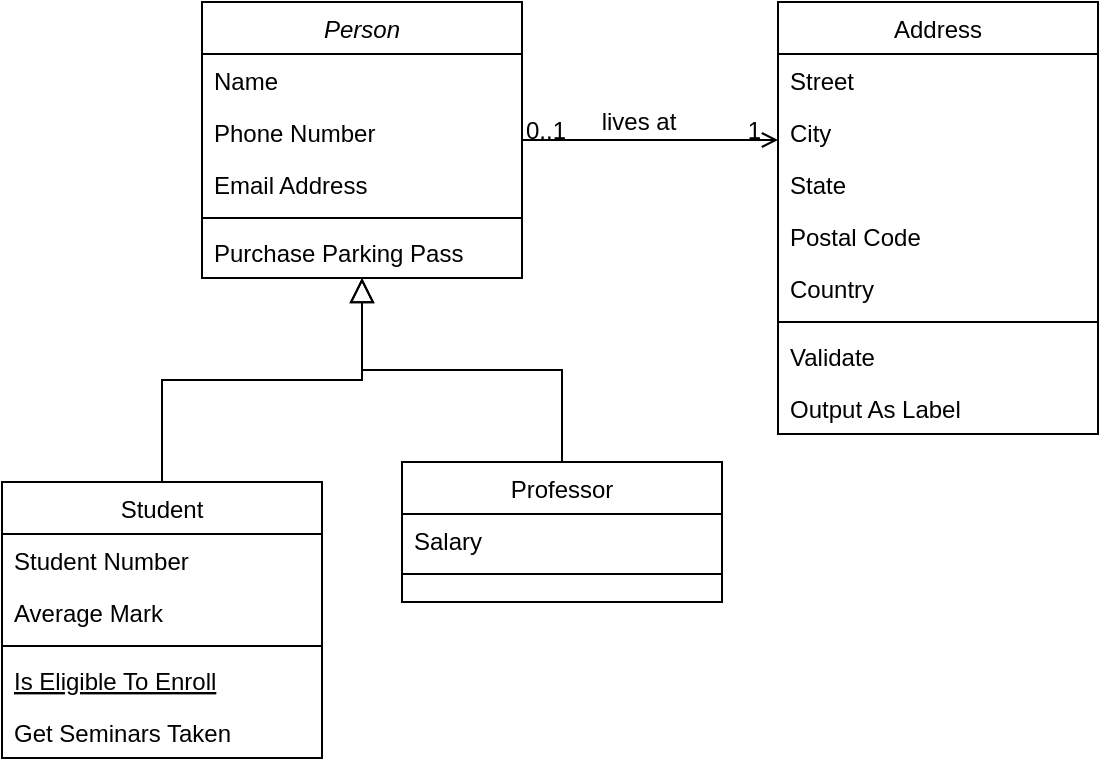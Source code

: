 <mxfile version="15.5.7" type="github" pages="5">
  <diagram id="C5RBs43oDa-KdzZeNtuy" name="Page-1">
    <mxGraphModel dx="868" dy="450" grid="1" gridSize="10" guides="1" tooltips="1" connect="1" arrows="1" fold="1" page="1" pageScale="1" pageWidth="827" pageHeight="1169" math="0" shadow="0">
      <root>
        <mxCell id="WIyWlLk6GJQsqaUBKTNV-0" />
        <mxCell id="WIyWlLk6GJQsqaUBKTNV-1" parent="WIyWlLk6GJQsqaUBKTNV-0" />
        <mxCell id="zkfFHV4jXpPFQw0GAbJ--0" value="Person" style="swimlane;fontStyle=2;align=center;verticalAlign=top;childLayout=stackLayout;horizontal=1;startSize=26;horizontalStack=0;resizeParent=1;resizeLast=0;collapsible=1;marginBottom=0;rounded=0;shadow=0;strokeWidth=1;" parent="WIyWlLk6GJQsqaUBKTNV-1" vertex="1">
          <mxGeometry x="220" y="120" width="160" height="138" as="geometry">
            <mxRectangle x="230" y="140" width="160" height="26" as="alternateBounds" />
          </mxGeometry>
        </mxCell>
        <mxCell id="zkfFHV4jXpPFQw0GAbJ--1" value="Name" style="text;align=left;verticalAlign=top;spacingLeft=4;spacingRight=4;overflow=hidden;rotatable=0;points=[[0,0.5],[1,0.5]];portConstraint=eastwest;" parent="zkfFHV4jXpPFQw0GAbJ--0" vertex="1">
          <mxGeometry y="26" width="160" height="26" as="geometry" />
        </mxCell>
        <mxCell id="zkfFHV4jXpPFQw0GAbJ--2" value="Phone Number" style="text;align=left;verticalAlign=top;spacingLeft=4;spacingRight=4;overflow=hidden;rotatable=0;points=[[0,0.5],[1,0.5]];portConstraint=eastwest;rounded=0;shadow=0;html=0;" parent="zkfFHV4jXpPFQw0GAbJ--0" vertex="1">
          <mxGeometry y="52" width="160" height="26" as="geometry" />
        </mxCell>
        <mxCell id="zkfFHV4jXpPFQw0GAbJ--3" value="Email Address" style="text;align=left;verticalAlign=top;spacingLeft=4;spacingRight=4;overflow=hidden;rotatable=0;points=[[0,0.5],[1,0.5]];portConstraint=eastwest;rounded=0;shadow=0;html=0;" parent="zkfFHV4jXpPFQw0GAbJ--0" vertex="1">
          <mxGeometry y="78" width="160" height="26" as="geometry" />
        </mxCell>
        <mxCell id="zkfFHV4jXpPFQw0GAbJ--4" value="" style="line;html=1;strokeWidth=1;align=left;verticalAlign=middle;spacingTop=-1;spacingLeft=3;spacingRight=3;rotatable=0;labelPosition=right;points=[];portConstraint=eastwest;" parent="zkfFHV4jXpPFQw0GAbJ--0" vertex="1">
          <mxGeometry y="104" width="160" height="8" as="geometry" />
        </mxCell>
        <mxCell id="zkfFHV4jXpPFQw0GAbJ--5" value="Purchase Parking Pass" style="text;align=left;verticalAlign=top;spacingLeft=4;spacingRight=4;overflow=hidden;rotatable=0;points=[[0,0.5],[1,0.5]];portConstraint=eastwest;" parent="zkfFHV4jXpPFQw0GAbJ--0" vertex="1">
          <mxGeometry y="112" width="160" height="26" as="geometry" />
        </mxCell>
        <mxCell id="zkfFHV4jXpPFQw0GAbJ--6" value="Student" style="swimlane;fontStyle=0;align=center;verticalAlign=top;childLayout=stackLayout;horizontal=1;startSize=26;horizontalStack=0;resizeParent=1;resizeLast=0;collapsible=1;marginBottom=0;rounded=0;shadow=0;strokeWidth=1;" parent="WIyWlLk6GJQsqaUBKTNV-1" vertex="1">
          <mxGeometry x="120" y="360" width="160" height="138" as="geometry">
            <mxRectangle x="130" y="380" width="160" height="26" as="alternateBounds" />
          </mxGeometry>
        </mxCell>
        <mxCell id="zkfFHV4jXpPFQw0GAbJ--7" value="Student Number" style="text;align=left;verticalAlign=top;spacingLeft=4;spacingRight=4;overflow=hidden;rotatable=0;points=[[0,0.5],[1,0.5]];portConstraint=eastwest;" parent="zkfFHV4jXpPFQw0GAbJ--6" vertex="1">
          <mxGeometry y="26" width="160" height="26" as="geometry" />
        </mxCell>
        <mxCell id="zkfFHV4jXpPFQw0GAbJ--8" value="Average Mark" style="text;align=left;verticalAlign=top;spacingLeft=4;spacingRight=4;overflow=hidden;rotatable=0;points=[[0,0.5],[1,0.5]];portConstraint=eastwest;rounded=0;shadow=0;html=0;" parent="zkfFHV4jXpPFQw0GAbJ--6" vertex="1">
          <mxGeometry y="52" width="160" height="26" as="geometry" />
        </mxCell>
        <mxCell id="zkfFHV4jXpPFQw0GAbJ--9" value="" style="line;html=1;strokeWidth=1;align=left;verticalAlign=middle;spacingTop=-1;spacingLeft=3;spacingRight=3;rotatable=0;labelPosition=right;points=[];portConstraint=eastwest;" parent="zkfFHV4jXpPFQw0GAbJ--6" vertex="1">
          <mxGeometry y="78" width="160" height="8" as="geometry" />
        </mxCell>
        <mxCell id="zkfFHV4jXpPFQw0GAbJ--10" value="Is Eligible To Enroll" style="text;align=left;verticalAlign=top;spacingLeft=4;spacingRight=4;overflow=hidden;rotatable=0;points=[[0,0.5],[1,0.5]];portConstraint=eastwest;fontStyle=4" parent="zkfFHV4jXpPFQw0GAbJ--6" vertex="1">
          <mxGeometry y="86" width="160" height="26" as="geometry" />
        </mxCell>
        <mxCell id="zkfFHV4jXpPFQw0GAbJ--11" value="Get Seminars Taken" style="text;align=left;verticalAlign=top;spacingLeft=4;spacingRight=4;overflow=hidden;rotatable=0;points=[[0,0.5],[1,0.5]];portConstraint=eastwest;" parent="zkfFHV4jXpPFQw0GAbJ--6" vertex="1">
          <mxGeometry y="112" width="160" height="26" as="geometry" />
        </mxCell>
        <mxCell id="zkfFHV4jXpPFQw0GAbJ--12" value="" style="endArrow=block;endSize=10;endFill=0;shadow=0;strokeWidth=1;rounded=0;edgeStyle=elbowEdgeStyle;elbow=vertical;" parent="WIyWlLk6GJQsqaUBKTNV-1" source="zkfFHV4jXpPFQw0GAbJ--6" target="zkfFHV4jXpPFQw0GAbJ--0" edge="1">
          <mxGeometry width="160" relative="1" as="geometry">
            <mxPoint x="200" y="203" as="sourcePoint" />
            <mxPoint x="200" y="203" as="targetPoint" />
          </mxGeometry>
        </mxCell>
        <mxCell id="zkfFHV4jXpPFQw0GAbJ--13" value="Professor" style="swimlane;fontStyle=0;align=center;verticalAlign=top;childLayout=stackLayout;horizontal=1;startSize=26;horizontalStack=0;resizeParent=1;resizeLast=0;collapsible=1;marginBottom=0;rounded=0;shadow=0;strokeWidth=1;" parent="WIyWlLk6GJQsqaUBKTNV-1" vertex="1">
          <mxGeometry x="320" y="350" width="160" height="70" as="geometry">
            <mxRectangle x="340" y="380" width="170" height="26" as="alternateBounds" />
          </mxGeometry>
        </mxCell>
        <mxCell id="zkfFHV4jXpPFQw0GAbJ--14" value="Salary" style="text;align=left;verticalAlign=top;spacingLeft=4;spacingRight=4;overflow=hidden;rotatable=0;points=[[0,0.5],[1,0.5]];portConstraint=eastwest;" parent="zkfFHV4jXpPFQw0GAbJ--13" vertex="1">
          <mxGeometry y="26" width="160" height="26" as="geometry" />
        </mxCell>
        <mxCell id="zkfFHV4jXpPFQw0GAbJ--15" value="" style="line;html=1;strokeWidth=1;align=left;verticalAlign=middle;spacingTop=-1;spacingLeft=3;spacingRight=3;rotatable=0;labelPosition=right;points=[];portConstraint=eastwest;" parent="zkfFHV4jXpPFQw0GAbJ--13" vertex="1">
          <mxGeometry y="52" width="160" height="8" as="geometry" />
        </mxCell>
        <mxCell id="zkfFHV4jXpPFQw0GAbJ--16" value="" style="endArrow=block;endSize=10;endFill=0;shadow=0;strokeWidth=1;rounded=0;edgeStyle=elbowEdgeStyle;elbow=vertical;" parent="WIyWlLk6GJQsqaUBKTNV-1" source="zkfFHV4jXpPFQw0GAbJ--13" target="zkfFHV4jXpPFQw0GAbJ--0" edge="1">
          <mxGeometry width="160" relative="1" as="geometry">
            <mxPoint x="210" y="373" as="sourcePoint" />
            <mxPoint x="310" y="271" as="targetPoint" />
          </mxGeometry>
        </mxCell>
        <mxCell id="zkfFHV4jXpPFQw0GAbJ--17" value="Address" style="swimlane;fontStyle=0;align=center;verticalAlign=top;childLayout=stackLayout;horizontal=1;startSize=26;horizontalStack=0;resizeParent=1;resizeLast=0;collapsible=1;marginBottom=0;rounded=0;shadow=0;strokeWidth=1;" parent="WIyWlLk6GJQsqaUBKTNV-1" vertex="1">
          <mxGeometry x="508" y="120" width="160" height="216" as="geometry">
            <mxRectangle x="550" y="140" width="160" height="26" as="alternateBounds" />
          </mxGeometry>
        </mxCell>
        <mxCell id="zkfFHV4jXpPFQw0GAbJ--18" value="Street" style="text;align=left;verticalAlign=top;spacingLeft=4;spacingRight=4;overflow=hidden;rotatable=0;points=[[0,0.5],[1,0.5]];portConstraint=eastwest;" parent="zkfFHV4jXpPFQw0GAbJ--17" vertex="1">
          <mxGeometry y="26" width="160" height="26" as="geometry" />
        </mxCell>
        <mxCell id="zkfFHV4jXpPFQw0GAbJ--19" value="City" style="text;align=left;verticalAlign=top;spacingLeft=4;spacingRight=4;overflow=hidden;rotatable=0;points=[[0,0.5],[1,0.5]];portConstraint=eastwest;rounded=0;shadow=0;html=0;" parent="zkfFHV4jXpPFQw0GAbJ--17" vertex="1">
          <mxGeometry y="52" width="160" height="26" as="geometry" />
        </mxCell>
        <mxCell id="zkfFHV4jXpPFQw0GAbJ--20" value="State" style="text;align=left;verticalAlign=top;spacingLeft=4;spacingRight=4;overflow=hidden;rotatable=0;points=[[0,0.5],[1,0.5]];portConstraint=eastwest;rounded=0;shadow=0;html=0;" parent="zkfFHV4jXpPFQw0GAbJ--17" vertex="1">
          <mxGeometry y="78" width="160" height="26" as="geometry" />
        </mxCell>
        <mxCell id="zkfFHV4jXpPFQw0GAbJ--21" value="Postal Code" style="text;align=left;verticalAlign=top;spacingLeft=4;spacingRight=4;overflow=hidden;rotatable=0;points=[[0,0.5],[1,0.5]];portConstraint=eastwest;rounded=0;shadow=0;html=0;" parent="zkfFHV4jXpPFQw0GAbJ--17" vertex="1">
          <mxGeometry y="104" width="160" height="26" as="geometry" />
        </mxCell>
        <mxCell id="zkfFHV4jXpPFQw0GAbJ--22" value="Country" style="text;align=left;verticalAlign=top;spacingLeft=4;spacingRight=4;overflow=hidden;rotatable=0;points=[[0,0.5],[1,0.5]];portConstraint=eastwest;rounded=0;shadow=0;html=0;" parent="zkfFHV4jXpPFQw0GAbJ--17" vertex="1">
          <mxGeometry y="130" width="160" height="26" as="geometry" />
        </mxCell>
        <mxCell id="zkfFHV4jXpPFQw0GAbJ--23" value="" style="line;html=1;strokeWidth=1;align=left;verticalAlign=middle;spacingTop=-1;spacingLeft=3;spacingRight=3;rotatable=0;labelPosition=right;points=[];portConstraint=eastwest;" parent="zkfFHV4jXpPFQw0GAbJ--17" vertex="1">
          <mxGeometry y="156" width="160" height="8" as="geometry" />
        </mxCell>
        <mxCell id="zkfFHV4jXpPFQw0GAbJ--24" value="Validate" style="text;align=left;verticalAlign=top;spacingLeft=4;spacingRight=4;overflow=hidden;rotatable=0;points=[[0,0.5],[1,0.5]];portConstraint=eastwest;" parent="zkfFHV4jXpPFQw0GAbJ--17" vertex="1">
          <mxGeometry y="164" width="160" height="26" as="geometry" />
        </mxCell>
        <mxCell id="zkfFHV4jXpPFQw0GAbJ--25" value="Output As Label" style="text;align=left;verticalAlign=top;spacingLeft=4;spacingRight=4;overflow=hidden;rotatable=0;points=[[0,0.5],[1,0.5]];portConstraint=eastwest;" parent="zkfFHV4jXpPFQw0GAbJ--17" vertex="1">
          <mxGeometry y="190" width="160" height="26" as="geometry" />
        </mxCell>
        <mxCell id="zkfFHV4jXpPFQw0GAbJ--26" value="" style="endArrow=open;shadow=0;strokeWidth=1;rounded=0;endFill=1;edgeStyle=elbowEdgeStyle;elbow=vertical;" parent="WIyWlLk6GJQsqaUBKTNV-1" source="zkfFHV4jXpPFQw0GAbJ--0" target="zkfFHV4jXpPFQw0GAbJ--17" edge="1">
          <mxGeometry x="0.5" y="41" relative="1" as="geometry">
            <mxPoint x="380" y="192" as="sourcePoint" />
            <mxPoint x="540" y="192" as="targetPoint" />
            <mxPoint x="-40" y="32" as="offset" />
          </mxGeometry>
        </mxCell>
        <mxCell id="zkfFHV4jXpPFQw0GAbJ--27" value="0..1" style="resizable=0;align=left;verticalAlign=bottom;labelBackgroundColor=none;fontSize=12;" parent="zkfFHV4jXpPFQw0GAbJ--26" connectable="0" vertex="1">
          <mxGeometry x="-1" relative="1" as="geometry">
            <mxPoint y="4" as="offset" />
          </mxGeometry>
        </mxCell>
        <mxCell id="zkfFHV4jXpPFQw0GAbJ--28" value="1" style="resizable=0;align=right;verticalAlign=bottom;labelBackgroundColor=none;fontSize=12;" parent="zkfFHV4jXpPFQw0GAbJ--26" connectable="0" vertex="1">
          <mxGeometry x="1" relative="1" as="geometry">
            <mxPoint x="-7" y="4" as="offset" />
          </mxGeometry>
        </mxCell>
        <mxCell id="zkfFHV4jXpPFQw0GAbJ--29" value="lives at" style="text;html=1;resizable=0;points=[];;align=center;verticalAlign=middle;labelBackgroundColor=none;rounded=0;shadow=0;strokeWidth=1;fontSize=12;" parent="zkfFHV4jXpPFQw0GAbJ--26" vertex="1" connectable="0">
          <mxGeometry x="0.5" y="49" relative="1" as="geometry">
            <mxPoint x="-38" y="40" as="offset" />
          </mxGeometry>
        </mxCell>
      </root>
    </mxGraphModel>
  </diagram>
  <diagram id="a9kGSJYgxwQCSWXo4pwc" name="DESPLAZAMIENTO ENTRE 2 PUNTOS">
    <mxGraphModel dx="1680" dy="450" grid="1" gridSize="10" guides="1" tooltips="1" connect="1" arrows="1" fold="1" page="1" pageScale="1" pageWidth="827" pageHeight="1169" math="0" shadow="0">
      <root>
        <mxCell id="SuKJYPEuC0iPRnV6mOwe-0" />
        <mxCell id="SuKJYPEuC0iPRnV6mOwe-1" parent="SuKJYPEuC0iPRnV6mOwe-0" />
        <mxCell id="SuKJYPEuC0iPRnV6mOwe-5" value="" style="edgeStyle=orthogonalEdgeStyle;rounded=0;orthogonalLoop=1;jettySize=auto;html=1;" edge="1" parent="SuKJYPEuC0iPRnV6mOwe-1" source="SuKJYPEuC0iPRnV6mOwe-3" target="SuKJYPEuC0iPRnV6mOwe-4">
          <mxGeometry relative="1" as="geometry" />
        </mxCell>
        <mxCell id="SuKJYPEuC0iPRnV6mOwe-3" value="Desplazamiento entre 2 puntos" style="ellipse;whiteSpace=wrap;html=1;" vertex="1" parent="SuKJYPEuC0iPRnV6mOwe-1">
          <mxGeometry x="354" y="250" width="120" height="80" as="geometry" />
        </mxCell>
        <mxCell id="SuKJYPEuC0iPRnV6mOwe-9" value="" style="edgeStyle=orthogonalEdgeStyle;rounded=0;orthogonalLoop=1;jettySize=auto;html=1;" edge="1" parent="SuKJYPEuC0iPRnV6mOwe-1" source="SuKJYPEuC0iPRnV6mOwe-4">
          <mxGeometry relative="1" as="geometry">
            <mxPoint x="414" y="510" as="targetPoint" />
            <Array as="points">
              <mxPoint x="414" y="500" />
              <mxPoint x="414" y="500" />
            </Array>
          </mxGeometry>
        </mxCell>
        <mxCell id="SuKJYPEuC0iPRnV6mOwe-4" value="Buscar la ruta por google maps" style="shape=parallelogram;perimeter=parallelogramPerimeter;whiteSpace=wrap;html=1;fixedSize=1;" vertex="1" parent="SuKJYPEuC0iPRnV6mOwe-1">
          <mxGeometry x="293" y="380" width="242" height="80" as="geometry" />
        </mxCell>
        <mxCell id="SuKJYPEuC0iPRnV6mOwe-11" value="" style="edgeStyle=orthogonalEdgeStyle;rounded=0;orthogonalLoop=1;jettySize=auto;html=1;strokeColor=default;exitX=1;exitY=0.5;exitDx=0;exitDy=0;" edge="1" parent="SuKJYPEuC0iPRnV6mOwe-1" source="4g9oOpW-LsOW5fZ3vZNe-14">
          <mxGeometry relative="1" as="geometry">
            <mxPoint x="508.429" y="959.5" as="sourcePoint" />
            <mxPoint x="666" y="959.5" as="targetPoint" />
            <Array as="points">
              <mxPoint x="576" y="960" />
            </Array>
          </mxGeometry>
        </mxCell>
        <mxCell id="FzpXAM57OUHYjWY2UbxH-19" value="" style="edgeStyle=orthogonalEdgeStyle;rounded=0;orthogonalLoop=1;jettySize=auto;html=1;" edge="1" parent="SuKJYPEuC0iPRnV6mOwe-1" target="FzpXAM57OUHYjWY2UbxH-18">
          <mxGeometry relative="1" as="geometry">
            <mxPoint x="360" y="960" as="sourcePoint" />
            <Array as="points">
              <mxPoint x="330" y="960" />
              <mxPoint x="330" y="960" />
            </Array>
          </mxGeometry>
        </mxCell>
        <mxCell id="SuKJYPEuC0iPRnV6mOwe-10" value="Caminar hacia la estacion&amp;nbsp;" style="whiteSpace=wrap;html=1;" vertex="1" parent="SuKJYPEuC0iPRnV6mOwe-1">
          <mxGeometry x="666" y="930" width="124" height="60" as="geometry" />
        </mxCell>
        <mxCell id="SuKJYPEuC0iPRnV6mOwe-12" value="Si" style="text;html=1;align=center;verticalAlign=middle;resizable=0;points=[];autosize=1;strokeColor=none;fillColor=none;" vertex="1" parent="SuKJYPEuC0iPRnV6mOwe-1">
          <mxGeometry x="535" y="940" width="30" height="20" as="geometry" />
        </mxCell>
        <mxCell id="FzpXAM57OUHYjWY2UbxH-9" value="" style="edgeStyle=orthogonalEdgeStyle;rounded=0;orthogonalLoop=1;jettySize=auto;html=1;" edge="1" parent="SuKJYPEuC0iPRnV6mOwe-1" source="FzpXAM57OUHYjWY2UbxH-0" target="FzpXAM57OUHYjWY2UbxH-8">
          <mxGeometry relative="1" as="geometry" />
        </mxCell>
        <mxCell id="FzpXAM57OUHYjWY2UbxH-12" value="" style="edgeStyle=orthogonalEdgeStyle;rounded=0;orthogonalLoop=1;jettySize=auto;html=1;" edge="1" parent="SuKJYPEuC0iPRnV6mOwe-1" source="FzpXAM57OUHYjWY2UbxH-0">
          <mxGeometry relative="1" as="geometry">
            <mxPoint x="414" y="650" as="targetPoint" />
          </mxGeometry>
        </mxCell>
        <mxCell id="FzpXAM57OUHYjWY2UbxH-0" value="Es la ruta con menos semafos?" style="whiteSpace=wrap;html=1;" vertex="1" parent="SuKJYPEuC0iPRnV6mOwe-1">
          <mxGeometry x="354" y="510" width="120" height="60" as="geometry" />
        </mxCell>
        <mxCell id="FzpXAM57OUHYjWY2UbxH-4" style="edgeStyle=orthogonalEdgeStyle;rounded=0;orthogonalLoop=1;jettySize=auto;html=1;exitX=0.442;exitY=0.983;exitDx=0;exitDy=0;exitPerimeter=0;" edge="1" parent="SuKJYPEuC0iPRnV6mOwe-1" source="SuKJYPEuC0iPRnV6mOwe-10" target="4g9oOpW-LsOW5fZ3vZNe-5">
          <mxGeometry relative="1" as="geometry">
            <mxPoint x="470" y="1085" as="targetPoint" />
            <Array as="points">
              <mxPoint x="728" y="1125" />
            </Array>
          </mxGeometry>
        </mxCell>
        <mxCell id="FzpXAM57OUHYjWY2UbxH-13" style="edgeStyle=orthogonalEdgeStyle;rounded=0;orthogonalLoop=1;jettySize=auto;html=1;" edge="1" parent="SuKJYPEuC0iPRnV6mOwe-1" source="FzpXAM57OUHYjWY2UbxH-8">
          <mxGeometry relative="1" as="geometry">
            <mxPoint x="420" y="620" as="targetPoint" />
            <Array as="points">
              <mxPoint x="720" y="620" />
            </Array>
          </mxGeometry>
        </mxCell>
        <mxCell id="FzpXAM57OUHYjWY2UbxH-8" value="La ruta alterna tiene menos semaforos" style="whiteSpace=wrap;html=1;" vertex="1" parent="SuKJYPEuC0iPRnV6mOwe-1">
          <mxGeometry x="660" y="510" width="120" height="60" as="geometry" />
        </mxCell>
        <mxCell id="FzpXAM57OUHYjWY2UbxH-10" value="No" style="text;html=1;align=center;verticalAlign=middle;resizable=0;points=[];autosize=1;strokeColor=none;fillColor=none;" vertex="1" parent="SuKJYPEuC0iPRnV6mOwe-1">
          <mxGeometry x="550" y="520" width="30" height="20" as="geometry" />
        </mxCell>
        <mxCell id="FzpXAM57OUHYjWY2UbxH-14" value="Si&lt;br&gt;" style="text;html=1;align=center;verticalAlign=middle;resizable=0;points=[];autosize=1;strokeColor=none;fillColor=none;" vertex="1" parent="SuKJYPEuC0iPRnV6mOwe-1">
          <mxGeometry x="414" y="590" width="30" height="20" as="geometry" />
        </mxCell>
        <mxCell id="4g9oOpW-LsOW5fZ3vZNe-8" value="" style="edgeStyle=orthogonalEdgeStyle;rounded=0;orthogonalLoop=1;jettySize=auto;html=1;" edge="1" parent="SuKJYPEuC0iPRnV6mOwe-1" source="FzpXAM57OUHYjWY2UbxH-18" target="4g9oOpW-LsOW5fZ3vZNe-7">
          <mxGeometry relative="1" as="geometry">
            <Array as="points">
              <mxPoint x="-90" y="965" />
            </Array>
          </mxGeometry>
        </mxCell>
        <mxCell id="FzpXAM57OUHYjWY2UbxH-18" value="Esperar hasta que este disponible" style="whiteSpace=wrap;html=1;" vertex="1" parent="SuKJYPEuC0iPRnV6mOwe-1">
          <mxGeometry x="60" y="930" width="120" height="60" as="geometry" />
        </mxCell>
        <mxCell id="FzpXAM57OUHYjWY2UbxH-20" value="No" style="text;html=1;align=center;verticalAlign=middle;resizable=0;points=[];autosize=1;strokeColor=none;fillColor=none;" vertex="1" parent="SuKJYPEuC0iPRnV6mOwe-1">
          <mxGeometry x="245" y="940" width="30" height="20" as="geometry" />
        </mxCell>
        <mxCell id="4g9oOpW-LsOW5fZ3vZNe-6" value="" style="edgeStyle=orthogonalEdgeStyle;rounded=0;orthogonalLoop=1;jettySize=auto;html=1;" edge="1" parent="SuKJYPEuC0iPRnV6mOwe-1" source="4g9oOpW-LsOW5fZ3vZNe-2" target="4g9oOpW-LsOW5fZ3vZNe-5">
          <mxGeometry relative="1" as="geometry">
            <Array as="points">
              <mxPoint x="200" y="1125" />
              <mxPoint x="200" y="1125" />
            </Array>
          </mxGeometry>
        </mxCell>
        <mxCell id="4g9oOpW-LsOW5fZ3vZNe-2" value="Caminar hacia la estacion" style="whiteSpace=wrap;html=1;" vertex="1" parent="SuKJYPEuC0iPRnV6mOwe-1">
          <mxGeometry x="50" y="1095" width="120" height="60" as="geometry" />
        </mxCell>
        <mxCell id="4g9oOpW-LsOW5fZ3vZNe-5" value="Tomar autobus" style="whiteSpace=wrap;html=1;" vertex="1" parent="SuKJYPEuC0iPRnV6mOwe-1">
          <mxGeometry x="354" y="1095" width="120" height="60" as="geometry" />
        </mxCell>
        <mxCell id="4g9oOpW-LsOW5fZ3vZNe-7" value="Autobus disponiible" style="whiteSpace=wrap;html=1;" vertex="1" parent="SuKJYPEuC0iPRnV6mOwe-1">
          <mxGeometry x="-150" y="1015" width="120" height="60" as="geometry" />
        </mxCell>
        <mxCell id="4g9oOpW-LsOW5fZ3vZNe-12" value="" style="endArrow=classic;html=1;exitX=0.5;exitY=1;exitDx=0;exitDy=0;" edge="1" parent="SuKJYPEuC0iPRnV6mOwe-1" source="4g9oOpW-LsOW5fZ3vZNe-7">
          <mxGeometry width="50" height="50" relative="1" as="geometry">
            <mxPoint x="-90" y="1135" as="sourcePoint" />
            <mxPoint x="40" y="1125" as="targetPoint" />
            <Array as="points">
              <mxPoint x="-90" y="1125" />
              <mxPoint x="-70" y="1125" />
              <mxPoint x="-30" y="1125" />
            </Array>
          </mxGeometry>
        </mxCell>
        <mxCell id="4g9oOpW-LsOW5fZ3vZNe-14" value="Hay ruta de autobus?" style="rhombus;whiteSpace=wrap;html=1;" vertex="1" parent="SuKJYPEuC0iPRnV6mOwe-1">
          <mxGeometry x="361" y="920" width="106" height="80" as="geometry" />
        </mxCell>
        <mxCell id="Vt6GcM5Ct6ylvCN8iRcW-1" value="" style="edgeStyle=orthogonalEdgeStyle;rounded=0;orthogonalLoop=1;jettySize=auto;html=1;strokeColor=default;" edge="1" parent="SuKJYPEuC0iPRnV6mOwe-1" source="4g9oOpW-LsOW5fZ3vZNe-19">
          <mxGeometry relative="1" as="geometry">
            <mxPoint x="414" y="1250" as="targetPoint" />
          </mxGeometry>
        </mxCell>
        <mxCell id="4g9oOpW-LsOW5fZ3vZNe-19" value="Tomar autobus" style="whiteSpace=wrap;html=1;" vertex="1" parent="SuKJYPEuC0iPRnV6mOwe-1">
          <mxGeometry x="354" y="1095" width="120" height="60" as="geometry" />
        </mxCell>
        <mxCell id="4g9oOpW-LsOW5fZ3vZNe-22" value="La ruta alterna demora menos en llegar a mi destino?" style="rounded=0;whiteSpace=wrap;html=1;" vertex="1" parent="SuKJYPEuC0iPRnV6mOwe-1">
          <mxGeometry x="354" y="650" width="120" height="60" as="geometry" />
        </mxCell>
        <mxCell id="4g9oOpW-LsOW5fZ3vZNe-23" value="" style="endArrow=classic;html=1;strokeColor=default;exitX=0.5;exitY=1;exitDx=0;exitDy=0;" edge="1" parent="SuKJYPEuC0iPRnV6mOwe-1" source="4g9oOpW-LsOW5fZ3vZNe-22">
          <mxGeometry width="50" height="50" relative="1" as="geometry">
            <mxPoint x="414" y="780" as="sourcePoint" />
            <mxPoint x="414" y="790" as="targetPoint" />
          </mxGeometry>
        </mxCell>
        <mxCell id="4g9oOpW-LsOW5fZ3vZNe-24" value="Si" style="text;html=1;align=center;verticalAlign=middle;resizable=0;points=[];autosize=1;strokeColor=none;fillColor=none;" vertex="1" parent="SuKJYPEuC0iPRnV6mOwe-1">
          <mxGeometry x="414" y="740" width="30" height="20" as="geometry" />
        </mxCell>
        <mxCell id="4g9oOpW-LsOW5fZ3vZNe-27" value="" style="edgeStyle=orthogonalEdgeStyle;rounded=0;orthogonalLoop=1;jettySize=auto;html=1;strokeColor=default;" edge="1" parent="SuKJYPEuC0iPRnV6mOwe-1" source="4g9oOpW-LsOW5fZ3vZNe-25" target="4g9oOpW-LsOW5fZ3vZNe-26">
          <mxGeometry relative="1" as="geometry" />
        </mxCell>
        <mxCell id="4g9oOpW-LsOW5fZ3vZNe-25" value="Es la manera mas economica de ir?" style="rounded=0;whiteSpace=wrap;html=1;" vertex="1" parent="SuKJYPEuC0iPRnV6mOwe-1">
          <mxGeometry x="351" y="790" width="120" height="60" as="geometry" />
        </mxCell>
        <mxCell id="3jdfHCoKDubQOqjkf-vJ-2" value="" style="edgeStyle=orthogonalEdgeStyle;rounded=0;orthogonalLoop=1;jettySize=auto;html=1;strokeColor=default;" edge="1" parent="SuKJYPEuC0iPRnV6mOwe-1" source="4g9oOpW-LsOW5fZ3vZNe-26">
          <mxGeometry relative="1" as="geometry">
            <mxPoint x="480" y="1940" as="targetPoint" />
            <Array as="points">
              <mxPoint x="900" y="1940" />
            </Array>
          </mxGeometry>
        </mxCell>
        <mxCell id="4g9oOpW-LsOW5fZ3vZNe-26" value="Ir en bicicleta electrica" style="whiteSpace=wrap;html=1;rounded=0;" vertex="1" parent="SuKJYPEuC0iPRnV6mOwe-1">
          <mxGeometry x="840" y="790" width="120" height="60" as="geometry" />
        </mxCell>
        <mxCell id="4g9oOpW-LsOW5fZ3vZNe-28" value="No" style="text;html=1;align=center;verticalAlign=middle;resizable=0;points=[];autosize=1;strokeColor=none;fillColor=none;" vertex="1" parent="SuKJYPEuC0iPRnV6mOwe-1">
          <mxGeometry x="700" y="790" width="30" height="20" as="geometry" />
        </mxCell>
        <mxCell id="4g9oOpW-LsOW5fZ3vZNe-33" value="" style="endArrow=classic;html=1;strokeColor=default;" edge="1" parent="SuKJYPEuC0iPRnV6mOwe-1">
          <mxGeometry width="50" height="50" relative="1" as="geometry">
            <mxPoint x="414" y="850" as="sourcePoint" />
            <mxPoint x="414" y="920" as="targetPoint" />
            <Array as="points">
              <mxPoint x="414" y="890" />
            </Array>
          </mxGeometry>
        </mxCell>
        <mxCell id="Vt6GcM5Ct6ylvCN8iRcW-5" value="" style="edgeStyle=orthogonalEdgeStyle;rounded=0;orthogonalLoop=1;jettySize=auto;html=1;strokeColor=default;" edge="1" parent="SuKJYPEuC0iPRnV6mOwe-1" source="Vt6GcM5Ct6ylvCN8iRcW-2" target="Vt6GcM5Ct6ylvCN8iRcW-4">
          <mxGeometry relative="1" as="geometry" />
        </mxCell>
        <mxCell id="Vt6GcM5Ct6ylvCN8iRcW-7" value="" style="edgeStyle=orthogonalEdgeStyle;rounded=0;orthogonalLoop=1;jettySize=auto;html=1;strokeColor=default;" edge="1" parent="SuKJYPEuC0iPRnV6mOwe-1" source="Vt6GcM5Ct6ylvCN8iRcW-2" target="Vt6GcM5Ct6ylvCN8iRcW-6">
          <mxGeometry relative="1" as="geometry" />
        </mxCell>
        <mxCell id="Vt6GcM5Ct6ylvCN8iRcW-2" value="Hay libros para leer en el camino?" style="rhombus;whiteSpace=wrap;html=1;" vertex="1" parent="SuKJYPEuC0iPRnV6mOwe-1">
          <mxGeometry x="329" y="1250" width="170" height="120" as="geometry" />
        </mxCell>
        <mxCell id="Vt6GcM5Ct6ylvCN8iRcW-14" value="" style="edgeStyle=orthogonalEdgeStyle;rounded=0;orthogonalLoop=1;jettySize=auto;html=1;strokeColor=default;entryX=0;entryY=0.5;entryDx=0;entryDy=0;" edge="1" parent="SuKJYPEuC0iPRnV6mOwe-1" source="Vt6GcM5Ct6ylvCN8iRcW-4" target="Vt6GcM5Ct6ylvCN8iRcW-11">
          <mxGeometry relative="1" as="geometry">
            <mxPoint x="110" y="1670" as="targetPoint" />
            <Array as="points">
              <mxPoint x="110" y="1510" />
            </Array>
          </mxGeometry>
        </mxCell>
        <mxCell id="Vt6GcM5Ct6ylvCN8iRcW-4" value="Buscar en mi celular libros en pdf" style="whiteSpace=wrap;html=1;" vertex="1" parent="SuKJYPEuC0iPRnV6mOwe-1">
          <mxGeometry x="50" y="1280" width="120" height="60" as="geometry" />
        </mxCell>
        <mxCell id="Vt6GcM5Ct6ylvCN8iRcW-16" value="" style="edgeStyle=orthogonalEdgeStyle;rounded=0;orthogonalLoop=1;jettySize=auto;html=1;strokeColor=default;entryX=1;entryY=0.5;entryDx=0;entryDy=0;" edge="1" parent="SuKJYPEuC0iPRnV6mOwe-1" source="Vt6GcM5Ct6ylvCN8iRcW-6" target="Vt6GcM5Ct6ylvCN8iRcW-11">
          <mxGeometry relative="1" as="geometry">
            <mxPoint x="728" y="1690" as="targetPoint" />
            <Array as="points">
              <mxPoint x="728" y="1510" />
            </Array>
          </mxGeometry>
        </mxCell>
        <mxCell id="Vt6GcM5Ct6ylvCN8iRcW-6" value="Tomar libro de mi gusto" style="whiteSpace=wrap;html=1;" vertex="1" parent="SuKJYPEuC0iPRnV6mOwe-1">
          <mxGeometry x="668" y="1280" width="120" height="60" as="geometry" />
        </mxCell>
        <mxCell id="Vt6GcM5Ct6ylvCN8iRcW-9" value="No" style="text;html=1;align=center;verticalAlign=middle;resizable=0;points=[];autosize=1;strokeColor=none;fillColor=none;" vertex="1" parent="SuKJYPEuC0iPRnV6mOwe-1">
          <mxGeometry x="245" y="1290" width="30" height="20" as="geometry" />
        </mxCell>
        <mxCell id="Vt6GcM5Ct6ylvCN8iRcW-10" value="Si" style="text;html=1;align=center;verticalAlign=middle;resizable=0;points=[];autosize=1;strokeColor=none;fillColor=none;" vertex="1" parent="SuKJYPEuC0iPRnV6mOwe-1">
          <mxGeometry x="535" y="1290" width="30" height="20" as="geometry" />
        </mxCell>
        <mxCell id="3jdfHCoKDubQOqjkf-vJ-0" value="" style="edgeStyle=orthogonalEdgeStyle;rounded=0;orthogonalLoop=1;jettySize=auto;html=1;strokeColor=default;" edge="1" parent="SuKJYPEuC0iPRnV6mOwe-1" source="Vt6GcM5Ct6ylvCN8iRcW-11" target="Vt6GcM5Ct6ylvCN8iRcW-17">
          <mxGeometry relative="1" as="geometry" />
        </mxCell>
        <mxCell id="Vt6GcM5Ct6ylvCN8iRcW-11" value="Leer" style="whiteSpace=wrap;html=1;" vertex="1" parent="SuKJYPEuC0iPRnV6mOwe-1">
          <mxGeometry x="354" y="1480" width="120" height="60" as="geometry" />
        </mxCell>
        <mxCell id="3jdfHCoKDubQOqjkf-vJ-6" value="" style="edgeStyle=orthogonalEdgeStyle;rounded=0;orthogonalLoop=1;jettySize=auto;html=1;strokeColor=default;" edge="1" parent="SuKJYPEuC0iPRnV6mOwe-1" source="Vt6GcM5Ct6ylvCN8iRcW-17" target="3jdfHCoKDubQOqjkf-vJ-5">
          <mxGeometry relative="1" as="geometry" />
        </mxCell>
        <mxCell id="Vt6GcM5Ct6ylvCN8iRcW-17" value="Esperar a llegar" style="whiteSpace=wrap;html=1;" vertex="1" parent="SuKJYPEuC0iPRnV6mOwe-1">
          <mxGeometry x="354" y="1600" width="120" height="60" as="geometry" />
        </mxCell>
        <mxCell id="6B96oJ4_Iv1Lt1aRZuTI-1" value="" style="edgeStyle=orthogonalEdgeStyle;rounded=0;orthogonalLoop=1;jettySize=auto;html=1;strokeColor=default;" edge="1" parent="SuKJYPEuC0iPRnV6mOwe-1" source="3jdfHCoKDubQOqjkf-vJ-5" target="6B96oJ4_Iv1Lt1aRZuTI-0">
          <mxGeometry relative="1" as="geometry" />
        </mxCell>
        <mxCell id="3jdfHCoKDubQOqjkf-vJ-5" value="Llegue a mi destino?" style="rhombus;whiteSpace=wrap;html=1;" vertex="1" parent="SuKJYPEuC0iPRnV6mOwe-1">
          <mxGeometry x="366" y="1730" width="96" height="80" as="geometry" />
        </mxCell>
        <mxCell id="6B96oJ4_Iv1Lt1aRZuTI-6" value="" style="edgeStyle=orthogonalEdgeStyle;rounded=0;orthogonalLoop=1;jettySize=auto;html=1;strokeColor=default;" edge="1" parent="SuKJYPEuC0iPRnV6mOwe-1" source="6B96oJ4_Iv1Lt1aRZuTI-0" target="6B96oJ4_Iv1Lt1aRZuTI-5">
          <mxGeometry relative="1" as="geometry" />
        </mxCell>
        <mxCell id="6B96oJ4_Iv1Lt1aRZuTI-0" value="Bajarme del vehiculo&amp;nbsp; y caminar al supermercado" style="whiteSpace=wrap;html=1;" vertex="1" parent="SuKJYPEuC0iPRnV6mOwe-1">
          <mxGeometry x="354" y="1900" width="120" height="60" as="geometry" />
        </mxCell>
        <mxCell id="6B96oJ4_Iv1Lt1aRZuTI-2" value="Si" style="text;html=1;align=center;verticalAlign=middle;resizable=0;points=[];autosize=1;strokeColor=none;fillColor=none;" vertex="1" parent="SuKJYPEuC0iPRnV6mOwe-1">
          <mxGeometry x="414" y="1840" width="30" height="20" as="geometry" />
        </mxCell>
        <mxCell id="6B96oJ4_Iv1Lt1aRZuTI-5" value="Entrar al supermercado" style="ellipse;whiteSpace=wrap;html=1;" vertex="1" parent="SuKJYPEuC0iPRnV6mOwe-1">
          <mxGeometry x="354" y="2040" width="120" height="60" as="geometry" />
        </mxCell>
      </root>
    </mxGraphModel>
  </diagram>
  <diagram id="AU2SxNDgz6bD-vUU0zpl" name="Page-3">
    <mxGraphModel dx="868" dy="450" grid="1" gridSize="10" guides="1" tooltips="1" connect="1" arrows="1" fold="1" page="1" pageScale="1" pageWidth="827" pageHeight="1169" math="0" shadow="0">
      <root>
        <mxCell id="Oo4Q97uJ5cRIA2TFyZE4-0" />
        <mxCell id="Oo4Q97uJ5cRIA2TFyZE4-1" parent="Oo4Q97uJ5cRIA2TFyZE4-0" />
        <mxCell id="Oo4Q97uJ5cRIA2TFyZE4-4" value="" style="edgeStyle=orthogonalEdgeStyle;rounded=0;orthogonalLoop=1;jettySize=auto;html=1;" parent="Oo4Q97uJ5cRIA2TFyZE4-1" source="Oo4Q97uJ5cRIA2TFyZE4-2" target="Oo4Q97uJ5cRIA2TFyZE4-3" edge="1">
          <mxGeometry relative="1" as="geometry" />
        </mxCell>
        <mxCell id="Oo4Q97uJ5cRIA2TFyZE4-2" value="Inicio" style="ellipse;whiteSpace=wrap;html=1;" parent="Oo4Q97uJ5cRIA2TFyZE4-1" vertex="1">
          <mxGeometry x="354" y="40" width="120" height="80" as="geometry" />
        </mxCell>
        <mxCell id="Oo4Q97uJ5cRIA2TFyZE4-6" value="" style="edgeStyle=orthogonalEdgeStyle;rounded=0;orthogonalLoop=1;jettySize=auto;html=1;" parent="Oo4Q97uJ5cRIA2TFyZE4-1" source="Oo4Q97uJ5cRIA2TFyZE4-3" target="Oo4Q97uJ5cRIA2TFyZE4-5" edge="1">
          <mxGeometry relative="1" as="geometry" />
        </mxCell>
        <mxCell id="Oo4Q97uJ5cRIA2TFyZE4-3" value="Num: 0&lt;br&gt;Count:50" style="shape=parallelogram;perimeter=parallelogramPerimeter;whiteSpace=wrap;html=1;fixedSize=1;" parent="Oo4Q97uJ5cRIA2TFyZE4-1" vertex="1">
          <mxGeometry x="354" y="210" width="120" height="60" as="geometry" />
        </mxCell>
        <mxCell id="Oo4Q97uJ5cRIA2TFyZE4-8" value="" style="edgeStyle=orthogonalEdgeStyle;rounded=0;orthogonalLoop=1;jettySize=auto;html=1;" parent="Oo4Q97uJ5cRIA2TFyZE4-1" source="Oo4Q97uJ5cRIA2TFyZE4-5" target="Oo4Q97uJ5cRIA2TFyZE4-7" edge="1">
          <mxGeometry relative="1" as="geometry" />
        </mxCell>
        <mxCell id="Oo4Q97uJ5cRIA2TFyZE4-5" value="Num" style="shape=document;whiteSpace=wrap;html=1;boundedLbl=1;" parent="Oo4Q97uJ5cRIA2TFyZE4-1" vertex="1">
          <mxGeometry x="354" y="340" width="120" height="80" as="geometry" />
        </mxCell>
        <mxCell id="Oo4Q97uJ5cRIA2TFyZE4-10" value="" style="edgeStyle=orthogonalEdgeStyle;rounded=0;orthogonalLoop=1;jettySize=auto;html=1;" parent="Oo4Q97uJ5cRIA2TFyZE4-1" source="Oo4Q97uJ5cRIA2TFyZE4-7" target="Oo4Q97uJ5cRIA2TFyZE4-9" edge="1">
          <mxGeometry relative="1" as="geometry" />
        </mxCell>
        <mxCell id="Oo4Q97uJ5cRIA2TFyZE4-7" value="Num= num+2" style="whiteSpace=wrap;html=1;" parent="Oo4Q97uJ5cRIA2TFyZE4-1" vertex="1">
          <mxGeometry x="354" y="510" width="120" height="60" as="geometry" />
        </mxCell>
        <mxCell id="Oo4Q97uJ5cRIA2TFyZE4-12" value="" style="edgeStyle=orthogonalEdgeStyle;rounded=0;orthogonalLoop=1;jettySize=auto;html=1;" parent="Oo4Q97uJ5cRIA2TFyZE4-1" source="Oo4Q97uJ5cRIA2TFyZE4-9" target="Oo4Q97uJ5cRIA2TFyZE4-11" edge="1">
          <mxGeometry relative="1" as="geometry" />
        </mxCell>
        <mxCell id="Oo4Q97uJ5cRIA2TFyZE4-9" value="Count=count-1" style="whiteSpace=wrap;html=1;" parent="Oo4Q97uJ5cRIA2TFyZE4-1" vertex="1">
          <mxGeometry x="354" y="650" width="120" height="60" as="geometry" />
        </mxCell>
        <mxCell id="Oo4Q97uJ5cRIA2TFyZE4-14" value="" style="edgeStyle=orthogonalEdgeStyle;rounded=0;orthogonalLoop=1;jettySize=auto;html=1;" parent="Oo4Q97uJ5cRIA2TFyZE4-1" source="Oo4Q97uJ5cRIA2TFyZE4-11" target="Oo4Q97uJ5cRIA2TFyZE4-13" edge="1">
          <mxGeometry relative="1" as="geometry" />
        </mxCell>
        <mxCell id="Oo4Q97uJ5cRIA2TFyZE4-11" value="Count=0" style="rhombus;whiteSpace=wrap;html=1;" parent="Oo4Q97uJ5cRIA2TFyZE4-1" vertex="1">
          <mxGeometry x="374" y="780" width="80" height="80" as="geometry" />
        </mxCell>
        <mxCell id="Oo4Q97uJ5cRIA2TFyZE4-17" value="" style="edgeStyle=orthogonalEdgeStyle;rounded=0;orthogonalLoop=1;jettySize=auto;html=1;" parent="Oo4Q97uJ5cRIA2TFyZE4-1" source="Oo4Q97uJ5cRIA2TFyZE4-13" target="Oo4Q97uJ5cRIA2TFyZE4-5" edge="1">
          <mxGeometry relative="1" as="geometry">
            <mxPoint x="320" y="370" as="targetPoint" />
            <Array as="points">
              <mxPoint x="150" y="980" />
              <mxPoint x="150" y="370" />
            </Array>
          </mxGeometry>
        </mxCell>
        <mxCell id="Oo4Q97uJ5cRIA2TFyZE4-13" value="Fin" style="ellipse;whiteSpace=wrap;html=1;" parent="Oo4Q97uJ5cRIA2TFyZE4-1" vertex="1">
          <mxGeometry x="354" y="950" width="120" height="60" as="geometry" />
        </mxCell>
        <mxCell id="Oo4Q97uJ5cRIA2TFyZE4-15" value="Si" style="text;html=1;align=center;verticalAlign=middle;resizable=0;points=[];autosize=1;strokeColor=none;fillColor=none;" parent="Oo4Q97uJ5cRIA2TFyZE4-1" vertex="1">
          <mxGeometry x="414" y="890" width="30" height="20" as="geometry" />
        </mxCell>
        <mxCell id="Oo4Q97uJ5cRIA2TFyZE4-18" value="No" style="text;html=1;align=center;verticalAlign=middle;resizable=0;points=[];autosize=1;strokeColor=none;fillColor=none;" parent="Oo4Q97uJ5cRIA2TFyZE4-1" vertex="1">
          <mxGeometry x="250" y="950" width="30" height="20" as="geometry" />
        </mxCell>
      </root>
    </mxGraphModel>
  </diagram>
  <diagram id="bsLAu6K0Ct-ZxRmUyQf2" name="Page-4">
    <mxGraphModel dx="868" dy="450" grid="1" gridSize="10" guides="1" tooltips="1" connect="1" arrows="1" fold="1" page="1" pageScale="1" pageWidth="827" pageHeight="1169" math="0" shadow="0">
      <root>
        <mxCell id="PsH8C3lesTiGNIlvRASD-0" />
        <mxCell id="PsH8C3lesTiGNIlvRASD-1" parent="PsH8C3lesTiGNIlvRASD-0" />
      </root>
    </mxGraphModel>
  </diagram>
  <diagram id="Bgci8JbIJU-xnOf_BWYb" name="La prehistoria ������">
    <mxGraphModel dx="2563" dy="968" grid="1" gridSize="10" guides="1" tooltips="1" connect="1" arrows="1" fold="1" page="1" pageScale="1" pageWidth="827" pageHeight="1169" math="0" shadow="0">
      <root>
        <mxCell id="FJZ8HluCcTMLVMoPlVzB-0" />
        <mxCell id="FJZ8HluCcTMLVMoPlVzB-1" parent="FJZ8HluCcTMLVMoPlVzB-0" />
        <mxCell id="shIGaRTArXIhluq17ZkI-2" value="" style="edgeStyle=orthogonalEdgeStyle;rounded=0;orthogonalLoop=1;jettySize=auto;html=1;" parent="FJZ8HluCcTMLVMoPlVzB-1" source="shIGaRTArXIhluq17ZkI-0" target="shIGaRTArXIhluq17ZkI-1" edge="1">
          <mxGeometry relative="1" as="geometry" />
        </mxCell>
        <mxCell id="shIGaRTArXIhluq17ZkI-0" value="La prehistoria" style="ellipse;whiteSpace=wrap;html=1;" parent="FJZ8HluCcTMLVMoPlVzB-1" vertex="1">
          <mxGeometry x="350" y="410" width="120" height="80" as="geometry" />
        </mxCell>
        <mxCell id="shIGaRTArXIhluq17ZkI-4" value="" style="edgeStyle=orthogonalEdgeStyle;rounded=0;orthogonalLoop=1;jettySize=auto;html=1;" parent="FJZ8HluCcTMLVMoPlVzB-1" source="shIGaRTArXIhluq17ZkI-1" target="shIGaRTArXIhluq17ZkI-3" edge="1">
          <mxGeometry relative="1" as="geometry" />
        </mxCell>
        <mxCell id="shIGaRTArXIhluq17ZkI-1" value="La prehistoria es el periodo de tiempo transcurrido desde la aparición de los primeros homínidos antecesores del homosapiens hasta que tenemos constancia de la existencia de documentos escritos algo que tuvo lugar por allá en el 3500AC&lt;br&gt;He aquí un pequeño resumen:" style="whiteSpace=wrap;html=1;" parent="FJZ8HluCcTMLVMoPlVzB-1" vertex="1">
          <mxGeometry x="175" y="555" width="470" height="115" as="geometry" />
        </mxCell>
        <mxCell id="shIGaRTArXIhluq17ZkI-6" value="" style="edgeStyle=orthogonalEdgeStyle;rounded=0;orthogonalLoop=1;jettySize=auto;html=1;entryX=0.5;entryY=0;entryDx=0;entryDy=0;" parent="FJZ8HluCcTMLVMoPlVzB-1" source="shIGaRTArXIhluq17ZkI-3" target="shIGaRTArXIhluq17ZkI-7" edge="1">
          <mxGeometry relative="1" as="geometry">
            <mxPoint x="210" y="890" as="targetPoint" />
            <Array as="points">
              <mxPoint x="410" y="880" />
              <mxPoint x="-22" y="880" />
            </Array>
          </mxGeometry>
        </mxCell>
        <mxCell id="shIGaRTArXIhluq17ZkI-3" value="La prehistoria y&amp;nbsp; la edad de los metales&amp;nbsp;" style="whiteSpace=wrap;html=1;" parent="FJZ8HluCcTMLVMoPlVzB-1" vertex="1">
          <mxGeometry x="350" y="777.5" width="120" height="60" as="geometry" />
        </mxCell>
        <mxCell id="shIGaRTArXIhluq17ZkI-8" value="" style="edgeStyle=orthogonalEdgeStyle;rounded=0;orthogonalLoop=1;jettySize=auto;html=1;entryX=0;entryY=0.5;entryDx=0;entryDy=0;" parent="FJZ8HluCcTMLVMoPlVzB-1" source="shIGaRTArXIhluq17ZkI-5" target="shIGaRTArXIhluq17ZkI-5" edge="1">
          <mxGeometry relative="1" as="geometry">
            <Array as="points">
              <mxPoint x="353" y="960" />
            </Array>
          </mxGeometry>
        </mxCell>
        <mxCell id="shIGaRTArXIhluq17ZkI-10" value="" style="edgeStyle=orthogonalEdgeStyle;rounded=0;orthogonalLoop=1;jettySize=auto;html=1;" parent="FJZ8HluCcTMLVMoPlVzB-1" source="shIGaRTArXIhluq17ZkI-5" target="shIGaRTArXIhluq17ZkI-9" edge="1">
          <mxGeometry relative="1" as="geometry" />
        </mxCell>
        <mxCell id="shIGaRTArXIhluq17ZkI-18" value="" style="edgeStyle=orthogonalEdgeStyle;rounded=0;orthogonalLoop=1;jettySize=auto;html=1;" parent="FJZ8HluCcTMLVMoPlVzB-1" source="shIGaRTArXIhluq17ZkI-5" target="shIGaRTArXIhluq17ZkI-17" edge="1">
          <mxGeometry relative="1" as="geometry" />
        </mxCell>
        <mxCell id="shIGaRTArXIhluq17ZkI-5" value="Mesolítico (10.000AC- 8.000AC)" style="whiteSpace=wrap;html=1;" parent="FJZ8HluCcTMLVMoPlVzB-1" vertex="1">
          <mxGeometry x="338" y="917.5" width="150" height="60" as="geometry" />
        </mxCell>
        <mxCell id="shIGaRTArXIhluq17ZkI-13" value="" style="edgeStyle=orthogonalEdgeStyle;rounded=0;orthogonalLoop=1;jettySize=auto;html=1;" parent="FJZ8HluCcTMLVMoPlVzB-1" source="shIGaRTArXIhluq17ZkI-7" target="shIGaRTArXIhluq17ZkI-5" edge="1">
          <mxGeometry relative="1" as="geometry" />
        </mxCell>
        <mxCell id="shIGaRTArXIhluq17ZkI-16" value="" style="edgeStyle=orthogonalEdgeStyle;rounded=0;orthogonalLoop=1;jettySize=auto;html=1;" parent="FJZ8HluCcTMLVMoPlVzB-1" source="shIGaRTArXIhluq17ZkI-7" target="shIGaRTArXIhluq17ZkI-15" edge="1">
          <mxGeometry relative="1" as="geometry">
            <Array as="points">
              <mxPoint x="-22" y="1037" />
              <mxPoint x="-22" y="1037" />
            </Array>
          </mxGeometry>
        </mxCell>
        <mxCell id="shIGaRTArXIhluq17ZkI-7" value="Paleolitico(&lt;span style=&quot;color: rgb(189 , 193 , 198) ; font-family: &amp;#34;arial&amp;#34; , sans-serif ; font-size: 14px ; background-color: rgb(32 , 33 , 36)&quot;&gt;2.500.000 a.C. hasta los 8000 a. C)&lt;/span&gt;" style="whiteSpace=wrap;html=1;align=center;" parent="FJZ8HluCcTMLVMoPlVzB-1" vertex="1">
          <mxGeometry x="-102.5" y="917.5" width="160" height="60" as="geometry" />
        </mxCell>
        <mxCell id="shIGaRTArXIhluq17ZkI-20" value="" style="edgeStyle=orthogonalEdgeStyle;rounded=0;orthogonalLoop=1;jettySize=auto;html=1;" parent="FJZ8HluCcTMLVMoPlVzB-1" source="shIGaRTArXIhluq17ZkI-9" target="shIGaRTArXIhluq17ZkI-19" edge="1">
          <mxGeometry relative="1" as="geometry" />
        </mxCell>
        <mxCell id="_TWUikb2skhS9eVJR1MJ-3" value="" style="edgeStyle=orthogonalEdgeStyle;rounded=0;orthogonalLoop=1;jettySize=auto;html=1;" edge="1" parent="FJZ8HluCcTMLVMoPlVzB-1" source="shIGaRTArXIhluq17ZkI-9" target="_TWUikb2skhS9eVJR1MJ-2">
          <mxGeometry relative="1" as="geometry" />
        </mxCell>
        <mxCell id="shIGaRTArXIhluq17ZkI-9" value="Neolitico (8.000AC- 5.000AC)" style="whiteSpace=wrap;html=1;" parent="FJZ8HluCcTMLVMoPlVzB-1" vertex="1">
          <mxGeometry x="752.5" y="917" width="120" height="60" as="geometry" />
        </mxCell>
        <mxCell id="shIGaRTArXIhluq17ZkI-15" value="Hace unos 5 millones de anos gracias a varios cambios climáticos el simio tuvo la necesidad&amp;nbsp; de caminar de un lado a otro y&amp;nbsp; solo aquellos que pudieron adaptarse a este cambio fueron los que sobrevivieron. El hombre vivía en pequeños grupos de cazadores y recolectores alojándose en cuevas y&amp;nbsp; yendo de un lado a otro buscando alimento.. Tiempo después&amp;nbsp; aprenden a tallar pequeños utensilios de piedras, hueso con las que casaban animales cada vez mas poderosos, además el dominio del fuego les dio la oportunidad de fritar carne o pescado, refugiarse de los depredadores o alumbrar en la noche.&lt;br&gt;Para el ano 1.5 mill A.C los homínidos ya habían salido de áfrica y se habían expandido por Europa Y asia .&lt;br&gt;&amp;nbsp;." style="whiteSpace=wrap;html=1;" parent="FJZ8HluCcTMLVMoPlVzB-1" vertex="1">
          <mxGeometry x="-237.5" y="1039.5" width="430" height="180.5" as="geometry" />
        </mxCell>
        <mxCell id="shIGaRTArXIhluq17ZkI-17" value="Durante este periodo se da la finalización del ultimo periodo glaciar, paulatinamente comienza la llegada de un clima templado esto permitió la modificación de costumbres y hábitos en el hombre, también&amp;nbsp; hubo un aumento de la vegetación lo que permitió el sedentarismo, la creación de pequeñas aldeas y la conquista de terreno a una extraordinaria rapidez.&lt;br&gt;Para este entonces el homosapiens salió de África y colonizo otros continentes, llego a Oceanía y después a América, llevando con ellos su excepcional cultura&amp;nbsp; &amp;nbsp; &amp;nbsp;" style="whiteSpace=wrap;html=1;" parent="FJZ8HluCcTMLVMoPlVzB-1" vertex="1">
          <mxGeometry x="244" y="1040" width="340" height="150" as="geometry" />
        </mxCell>
        <mxCell id="shIGaRTArXIhluq17ZkI-23" value="" style="edgeStyle=orthogonalEdgeStyle;rounded=0;orthogonalLoop=1;jettySize=auto;html=1;" parent="FJZ8HluCcTMLVMoPlVzB-1" source="_TWUikb2skhS9eVJR1MJ-2" target="shIGaRTArXIhluq17ZkI-22" edge="1">
          <mxGeometry relative="1" as="geometry">
            <mxPoint x="1654" y="939" as="sourcePoint" />
          </mxGeometry>
        </mxCell>
        <mxCell id="shIGaRTArXIhluq17ZkI-19" value="Fueron capaces de producir alimento cultivando la tierra y domesticando los animales, ello surgió gracias a la necesidad&amp;nbsp; de alimentar a grupos humanos cada vez mas números, Durante miles de anos todo esto lo compaginaron con la caza hasta que poco a poco dejaron de necesitarla. Como recompensa las aldeas comenzaron a crecer de forma extraordinaria. Dichas aldeas estuvieron ubicados en lugares fértiles cerca de los ríos, ..&amp;nbsp;" style="whiteSpace=wrap;html=1;" parent="FJZ8HluCcTMLVMoPlVzB-1" vertex="1">
          <mxGeometry x="630" y="1039.5" width="365" height="110" as="geometry" />
        </mxCell>
        <mxCell id="shIGaRTArXIhluq17ZkI-22" value="Al periodo de la prehistoria se le da fin con la llegada de la escritura, esta nace en Mesopotamia a partir de algún sistema contable&amp;nbsp; que servía para contar el ganado y las cantidades de grano, es la escritura cuneiforme, a base de pictogramas que grababan con un pulsar en tablas de arcilla que después cocían,&amp;nbsp; esto sucedió en el 3.500 AC.&amp;nbsp;&lt;br&gt;A partir de allí muere la prehistoria y nace la historia&lt;br&gt;&amp;nbsp;" style="whiteSpace=wrap;html=1;" parent="FJZ8HluCcTMLVMoPlVzB-1" vertex="1">
          <mxGeometry x="1620" y="1039.5" width="390" height="110" as="geometry" />
        </mxCell>
        <mxCell id="_TWUikb2skhS9eVJR1MJ-5" value="" style="edgeStyle=orthogonalEdgeStyle;rounded=0;orthogonalLoop=1;jettySize=auto;html=1;" edge="1" parent="FJZ8HluCcTMLVMoPlVzB-1" source="_TWUikb2skhS9eVJR1MJ-2" target="_TWUikb2skhS9eVJR1MJ-4">
          <mxGeometry relative="1" as="geometry" />
        </mxCell>
        <mxCell id="_TWUikb2skhS9eVJR1MJ-2" value="La edad de los metales (6.500AC - 3.500AC)" style="whiteSpace=wrap;html=1;" vertex="1" parent="FJZ8HluCcTMLVMoPlVzB-1">
          <mxGeometry x="1246.25" y="917.5" width="120" height="60" as="geometry" />
        </mxCell>
        <mxCell id="_TWUikb2skhS9eVJR1MJ-4" value="Los hombres comienzan a utilizar los diferentes metales para sus herramientas y demás, el primer metal que se utilizo fue el cobre, luego el bronce y por ultimo el hierro. A este periodo se le llamo&amp;nbsp; &quot;La metalurgia&quot; con la llegada de la metalurgia nace la artesanía y con ello el comercio. El aumento de la producción agraria y la aparición de la artesanía provocaron el &quot;trueque&quot;, es aquí donde el comercio crea&amp;nbsp;un gran intercambio comercial y cultural entre las ciudades&amp;nbsp;que llevo a que las aldeas se hicieran ahora ciudades cada vez&amp;nbsp; mas y mas grandes. Además esto creo la aparición de las primeras desigualdades, es decir personas ricas y personas pobres, también aparecieron guerreros para proteger las ciudades y entre ellos surgieron los primeros reyes.&lt;br&gt;La prehistoria termina aquí cuando alguno de esos reyes fundaron grandes reinos cuya administración necesitaron la invención de algo que cambiaria el rumbo de nuestra especie, la escritura aquel invento da paso a la historia.&amp;nbsp;&lt;br&gt;&lt;span&gt;&amp;nbsp;&lt;/span&gt;&lt;span&gt;	&lt;/span&gt;&amp;nbsp; &amp;nbsp;" style="whiteSpace=wrap;html=1;" vertex="1" parent="FJZ8HluCcTMLVMoPlVzB-1">
          <mxGeometry x="1039.87" y="1040" width="532.75" height="190" as="geometry" />
        </mxCell>
        <mxCell id="_TWUikb2skhS9eVJR1MJ-9" value="Pero y entonces cuando y como lelgo" style="ellipse;whiteSpace=wrap;html=1;" vertex="1" parent="FJZ8HluCcTMLVMoPlVzB-1">
          <mxGeometry x="110" y="1440" width="560" height="190" as="geometry" />
        </mxCell>
      </root>
    </mxGraphModel>
  </diagram>
</mxfile>
